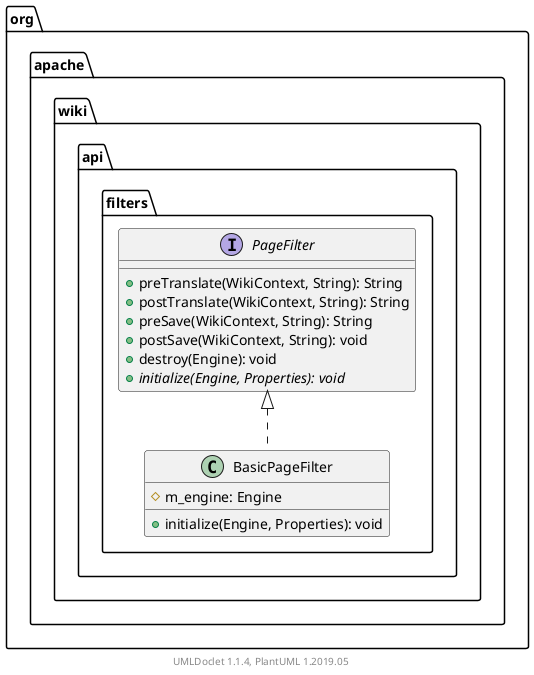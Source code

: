 @startuml

    namespace org.apache.wiki.api.filters {

        class BasicPageFilter [[BasicPageFilter.html]] {
            #m_engine: Engine
            +initialize(Engine, Properties): void
        }

        interface PageFilter [[PageFilter.html]] {
            +preTranslate(WikiContext, String): String
            +postTranslate(WikiContext, String): String
            +preSave(WikiContext, String): String
            +postSave(WikiContext, String): void
            +destroy(Engine): void
            {abstract} +initialize(Engine, Properties): void
        }

        PageFilter <|.. BasicPageFilter

    }


    center footer UMLDoclet 1.1.4, PlantUML 1.2019.05
@enduml
